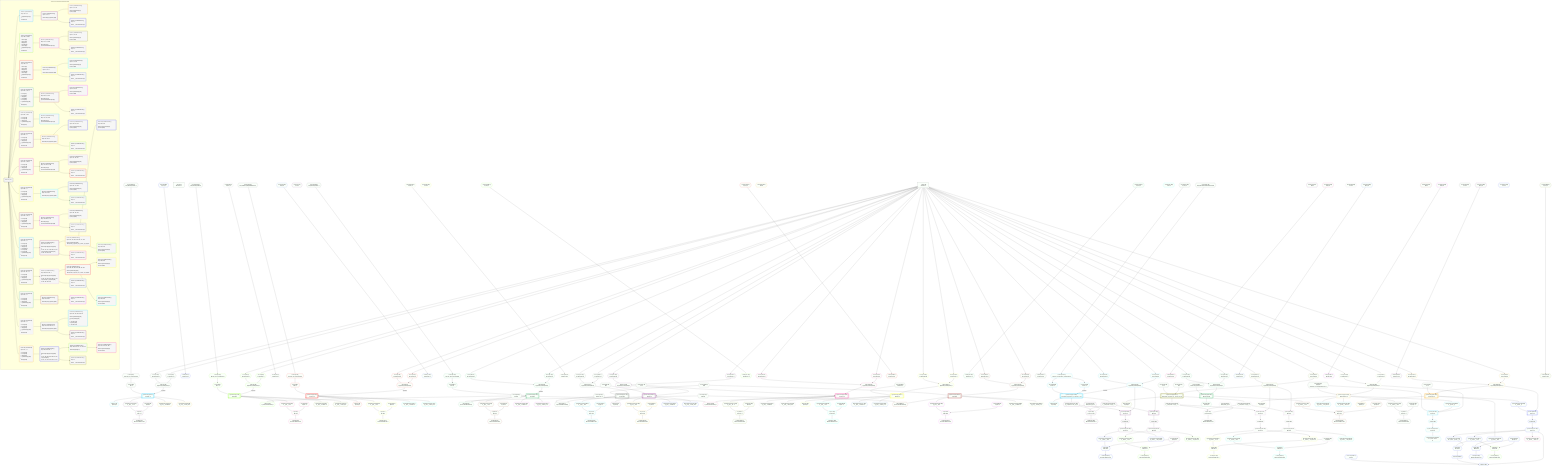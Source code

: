%%{init: {'themeVariables': { 'fontSize': '12px'}}}%%
graph TD
    classDef path fill:#eee,stroke:#000,color:#000
    classDef plan fill:#fff,stroke-width:1px,color:#000
    classDef itemplan fill:#fff,stroke-width:2px,color:#000
    classDef unbatchedplan fill:#dff,stroke-width:1px,color:#000
    classDef sideeffectplan fill:#fcc,stroke-width:2px,color:#000
    classDef bucket fill:#f6f6f6,color:#000,stroke-width:2px,text-align:left


    %% plan dependencies
    Object15{{"Object[15∈0]<br />ᐸ{pgSettings,withPgClient}ᐳ"}}:::plan
    Access13{{"Access[13∈0]<br />ᐸ2.pgSettingsᐳ"}}:::plan
    Access14{{"Access[14∈0]<br />ᐸ2.withPgClientᐳ"}}:::plan
    Access13 & Access14 --> Object15
    Lambda9{{"Lambda[9∈0]<br />ᐸdecode_Post_base64JSONᐳ"}}:::plan
    Constant387{{"Constant[387∈0]<br />ᐸ'WyJwb3N0cyIsMV0='ᐳ"}}:::plan
    Constant387 --> Lambda9
    Access10{{"Access[10∈0]<br />ᐸ9.1ᐳ"}}:::plan
    Lambda9 --> Access10
    __Value2["__Value[2∈0]<br />ᐸcontextᐳ"]:::plan
    __Value2 --> Access13
    __Value2 --> Access14
    __Value4["__Value[4∈0]<br />ᐸrootValueᐳ"]:::plan
    Constant388{{"Constant[388∈0]<br />ᐸ'hello'ᐳ"}}:::plan
    Constant389{{"Constant[389∈0]<br />ᐸ'WyJwb3N0cyIsMl0='ᐳ"}}:::plan
    Constant390{{"Constant[390∈0]<br />ᐸ'WyJwb3N0cyIsMjAwMDAwMF0='ᐳ"}}:::plan
    Constant391{{"Constant[391∈0]<br />ᐸ'world'ᐳ"}}:::plan
    Constant392{{"Constant[392∈0]<br />ᐸ'WyJwb3N0cyIsM10='ᐳ"}}:::plan
    Constant393{{"Constant[393∈0]<br />ᐸ'throw error'ᐳ"}}:::plan
    Constant394{{"Constant[394∈0]<br />ᐸ11ᐳ"}}:::plan
    Constant395{{"Constant[395∈0]<br />ᐸ6ᐳ"}}:::plan
    Constant397{{"Constant[397∈0]<br />ᐸ9ᐳ"}}:::plan
    Constant398{{"Constant[398∈0]<br />ᐸ2000000ᐳ"}}:::plan
    Constant401{{"Constant[401∈0]<br />ᐸ'WyJjb21wb3VuZF9rZXlzIiw0LDNd'ᐳ"}}:::plan
    Constant402{{"Constant[402∈0]<br />ᐸ2ᐳ"}}:::plan
    Constant403{{"Constant[403∈0]<br />ᐸ3ᐳ"}}:::plan
    Constant404{{"Constant[404∈0]<br />ᐸ'budd.deey@email.com'ᐳ"}}:::plan
    Constant405{{"Constant[405∈0]<br />ᐸ'graphile-build.issue.27.exists@example.com'ᐳ"}}:::plan
    Constant407{{"Constant[407∈0]<br />ᐸ1ᐳ"}}:::plan
    PgDeleteSingle12[["PgDeleteSingle[12∈1]<br />ᐸpost(id)ᐳ"]]:::sideeffectplan
    Object15 -->|rejectNull| PgDeleteSingle12
    Access10 --> PgDeleteSingle12
    Object16{{"Object[16∈1]<br />ᐸ{result}ᐳ"}}:::plan
    PgDeleteSingle12 --> Object16
    List20{{"List[20∈2]<br />ᐸ18,19ᐳ"}}:::plan
    Constant18{{"Constant[18∈2]<br />ᐸ'posts'ᐳ"}}:::plan
    PgClassExpression19{{"PgClassExpression[19∈2]<br />ᐸ__post__.”id”ᐳ"}}:::plan
    Constant18 & PgClassExpression19 --> List20
    PgDeleteSingle12 --> PgClassExpression19
    Lambda21{{"Lambda[21∈2]<br />ᐸbase64JSONEncodeᐳ"}}:::plan
    List20 --> Lambda21
    Constant17{{"Constant[17∈2]<br />ᐸnullᐳ"}}:::plan
    PgClassExpression27{{"PgClassExpression[27∈3]<br />ᐸ__post__.”headline”ᐳ"}}:::plan
    PgDeleteSingle12 --> PgClassExpression27
    PgClassExpression28{{"PgClassExpression[28∈3]<br />ᐸ__post__.”author_id”ᐳ"}}:::plan
    PgDeleteSingle12 --> PgClassExpression28
    Lambda30{{"Lambda[30∈4]<br />ᐸrawEncodeᐳ"}}:::plan
    Constant29{{"Constant[29∈4]<br />ᐸ'query'ᐳ"}}:::plan
    Constant29 --> Lambda30
    PgDeleteSingle37[["PgDeleteSingle[37∈5]<br />ᐸpost(id)ᐳ"]]:::sideeffectplan
    Object40{{"Object[40∈5]<br />ᐸ{pgSettings,withPgClient}ᐳ"}}:::plan
    Access35{{"Access[35∈5]<br />ᐸ34.1ᐳ"}}:::plan
    Object40 -->|rejectNull| PgDeleteSingle37
    Access35 --> PgDeleteSingle37
    Access38{{"Access[38∈5]<br />ᐸ2.pgSettingsᐳ"}}:::plan
    Access39{{"Access[39∈5]<br />ᐸ2.withPgClientᐳ"}}:::plan
    Access38 & Access39 --> Object40
    Object41{{"Object[41∈5]<br />ᐸ{result,clientMutationId}ᐳ"}}:::plan
    PgDeleteSingle37 & Constant388 --> Object41
    Lambda34{{"Lambda[34∈5]<br />ᐸdecode_Post_base64JSONᐳ"}}:::plan
    Constant389 --> Lambda34
    Lambda34 --> Access35
    __Value2 --> Access38
    __Value2 --> Access39
    List44{{"List[44∈6]<br />ᐸ42,43ᐳ"}}:::plan
    Constant42{{"Constant[42∈6]<br />ᐸ'posts'ᐳ"}}:::plan
    PgClassExpression43{{"PgClassExpression[43∈6]<br />ᐸ__post__.”id”ᐳ"}}:::plan
    Constant42 & PgClassExpression43 --> List44
    PgDeleteSingle37 --> PgClassExpression43
    Lambda45{{"Lambda[45∈6]<br />ᐸbase64JSONEncodeᐳ"}}:::plan
    List44 --> Lambda45
    PgClassExpression51{{"PgClassExpression[51∈7]<br />ᐸ__post__.”headline”ᐳ"}}:::plan
    PgDeleteSingle37 --> PgClassExpression51
    PgClassExpression52{{"PgClassExpression[52∈7]<br />ᐸ__post__.”author_id”ᐳ"}}:::plan
    PgDeleteSingle37 --> PgClassExpression52
    Lambda54{{"Lambda[54∈8]<br />ᐸrawEncodeᐳ"}}:::plan
    Constant53{{"Constant[53∈8]<br />ᐸ'query'ᐳ"}}:::plan
    Constant53 --> Lambda54
    PgDeleteSingle61[["PgDeleteSingle[61∈9]<br />ᐸpost(id)ᐳ"]]:::sideeffectplan
    Object64{{"Object[64∈9]<br />ᐸ{pgSettings,withPgClient}ᐳ"}}:::plan
    Access59{{"Access[59∈9]<br />ᐸ58.1ᐳ"}}:::plan
    Object64 -->|rejectNull| PgDeleteSingle61
    Access59 --> PgDeleteSingle61
    Access62{{"Access[62∈9]<br />ᐸ2.pgSettingsᐳ"}}:::plan
    Access63{{"Access[63∈9]<br />ᐸ2.withPgClientᐳ"}}:::plan
    Access62 & Access63 --> Object64
    Lambda58{{"Lambda[58∈9]<br />ᐸdecode_Post_base64JSONᐳ"}}:::plan
    Constant390 --> Lambda58
    Lambda58 --> Access59
    __Value2 --> Access62
    __Value2 --> Access63
    Object65{{"Object[65∈9]<br />ᐸ{result}ᐳ"}}:::plan
    PgDeleteSingle61 --> Object65
    List69{{"List[69∈10]<br />ᐸ67,68ᐳ"}}:::plan
    Constant67{{"Constant[67∈10]<br />ᐸ'posts'ᐳ"}}:::plan
    PgClassExpression68{{"PgClassExpression[68∈10]<br />ᐸ__post__.”id”ᐳ"}}:::plan
    Constant67 & PgClassExpression68 --> List69
    PgDeleteSingle61 --> PgClassExpression68
    Lambda70{{"Lambda[70∈10]<br />ᐸbase64JSONEncodeᐳ"}}:::plan
    List69 --> Lambda70
    Constant66{{"Constant[66∈10]<br />ᐸnullᐳ"}}:::plan
    PgClassExpression76{{"PgClassExpression[76∈11]<br />ᐸ__post__.”headline”ᐳ"}}:::plan
    PgDeleteSingle61 --> PgClassExpression76
    PgClassExpression77{{"PgClassExpression[77∈11]<br />ᐸ__post__.”author_id”ᐳ"}}:::plan
    PgDeleteSingle61 --> PgClassExpression77
    Lambda79{{"Lambda[79∈12]<br />ᐸrawEncodeᐳ"}}:::plan
    Constant78{{"Constant[78∈12]<br />ᐸ'query'ᐳ"}}:::plan
    Constant78 --> Lambda79
    PgDeleteSingle86[["PgDeleteSingle[86∈13]<br />ᐸpost(id)ᐳ"]]:::sideeffectplan
    Object89{{"Object[89∈13]<br />ᐸ{pgSettings,withPgClient}ᐳ"}}:::plan
    Access84{{"Access[84∈13]<br />ᐸ83.1ᐳ"}}:::plan
    Object89 -->|rejectNull| PgDeleteSingle86
    Access84 --> PgDeleteSingle86
    Access87{{"Access[87∈13]<br />ᐸ2.pgSettingsᐳ"}}:::plan
    Access88{{"Access[88∈13]<br />ᐸ2.withPgClientᐳ"}}:::plan
    Access87 & Access88 --> Object89
    Object90{{"Object[90∈13]<br />ᐸ{result,clientMutationId}ᐳ"}}:::plan
    PgDeleteSingle86 & Constant391 --> Object90
    Lambda83{{"Lambda[83∈13]<br />ᐸdecode_Post_base64JSONᐳ"}}:::plan
    Constant392 --> Lambda83
    Lambda83 --> Access84
    __Value2 --> Access87
    __Value2 --> Access88
    List93{{"List[93∈14]<br />ᐸ91,92ᐳ"}}:::plan
    Constant91{{"Constant[91∈14]<br />ᐸ'posts'ᐳ"}}:::plan
    PgClassExpression92{{"PgClassExpression[92∈14]<br />ᐸ__post__.”id”ᐳ"}}:::plan
    Constant91 & PgClassExpression92 --> List93
    PgDeleteSingle86 --> PgClassExpression92
    Lambda94{{"Lambda[94∈14]<br />ᐸbase64JSONEncodeᐳ"}}:::plan
    List93 --> Lambda94
    PgClassExpression100{{"PgClassExpression[100∈15]<br />ᐸ__post__.”headline”ᐳ"}}:::plan
    PgDeleteSingle86 --> PgClassExpression100
    PgClassExpression101{{"PgClassExpression[101∈15]<br />ᐸ__post__.”author_id”ᐳ"}}:::plan
    PgDeleteSingle86 --> PgClassExpression101
    Lambda103{{"Lambda[103∈16]<br />ᐸrawEncodeᐳ"}}:::plan
    Constant102{{"Constant[102∈16]<br />ᐸ'query'ᐳ"}}:::plan
    Constant102 --> Lambda103
    PgDeleteSingle107[["PgDeleteSingle[107∈17]<br />ᐸtypes(id)ᐳ"]]:::sideeffectplan
    Object110{{"Object[110∈17]<br />ᐸ{pgSettings,withPgClient}ᐳ"}}:::plan
    Object110 & Constant394 --> PgDeleteSingle107
    Access108{{"Access[108∈17]<br />ᐸ2.pgSettingsᐳ"}}:::plan
    Access109{{"Access[109∈17]<br />ᐸ2.withPgClientᐳ"}}:::plan
    Access108 & Access109 --> Object110
    Object111{{"Object[111∈17]<br />ᐸ{result,clientMutationId}ᐳ"}}:::plan
    PgDeleteSingle107 & Constant393 --> Object111
    __Value2 --> Access108
    __Value2 --> Access109
    List114{{"List[114∈18]<br />ᐸ112,113ᐳ"}}:::plan
    Constant112{{"Constant[112∈18]<br />ᐸ'types'ᐳ"}}:::plan
    PgClassExpression113{{"PgClassExpression[113∈18]<br />ᐸ__types__.”id”ᐳ"}}:::plan
    Constant112 & PgClassExpression113 --> List114
    PgDeleteSingle107 --> PgClassExpression113
    Lambda115{{"Lambda[115∈18]<br />ᐸbase64JSONEncodeᐳ"}}:::plan
    List114 --> Lambda115
    PgDeleteSingle119[["PgDeleteSingle[119∈19]<br />ᐸpost(id)ᐳ"]]:::sideeffectplan
    Object122{{"Object[122∈19]<br />ᐸ{pgSettings,withPgClient}ᐳ"}}:::plan
    Object122 & Constant395 --> PgDeleteSingle119
    Access120{{"Access[120∈19]<br />ᐸ2.pgSettingsᐳ"}}:::plan
    Access121{{"Access[121∈19]<br />ᐸ2.withPgClientᐳ"}}:::plan
    Access120 & Access121 --> Object122
    __Value2 --> Access120
    __Value2 --> Access121
    Object123{{"Object[123∈19]<br />ᐸ{result}ᐳ"}}:::plan
    PgDeleteSingle119 --> Object123
    List127{{"List[127∈20]<br />ᐸ125,126ᐳ"}}:::plan
    Constant125{{"Constant[125∈20]<br />ᐸ'posts'ᐳ"}}:::plan
    PgClassExpression126{{"PgClassExpression[126∈20]<br />ᐸ__post__.”id”ᐳ"}}:::plan
    Constant125 & PgClassExpression126 --> List127
    PgDeleteSingle119 --> PgClassExpression126
    Lambda128{{"Lambda[128∈20]<br />ᐸbase64JSONEncodeᐳ"}}:::plan
    List127 --> Lambda128
    Constant124{{"Constant[124∈20]<br />ᐸnullᐳ"}}:::plan
    PgClassExpression134{{"PgClassExpression[134∈21]<br />ᐸ__post__.”headline”ᐳ"}}:::plan
    PgDeleteSingle119 --> PgClassExpression134
    PgClassExpression135{{"PgClassExpression[135∈21]<br />ᐸ__post__.”author_id”ᐳ"}}:::plan
    PgDeleteSingle119 --> PgClassExpression135
    Lambda137{{"Lambda[137∈22]<br />ᐸrawEncodeᐳ"}}:::plan
    Constant136{{"Constant[136∈22]<br />ᐸ'query'ᐳ"}}:::plan
    Constant136 --> Lambda137
    PgDeleteSingle141[["PgDeleteSingle[141∈23]<br />ᐸpost(id)ᐳ"]]:::sideeffectplan
    Object144{{"Object[144∈23]<br />ᐸ{pgSettings,withPgClient}ᐳ"}}:::plan
    Object144 & Constant397 --> PgDeleteSingle141
    Access142{{"Access[142∈23]<br />ᐸ2.pgSettingsᐳ"}}:::plan
    Access143{{"Access[143∈23]<br />ᐸ2.withPgClientᐳ"}}:::plan
    Access142 & Access143 --> Object144
    Object145{{"Object[145∈23]<br />ᐸ{result,clientMutationId}ᐳ"}}:::plan
    PgDeleteSingle141 & Constant388 --> Object145
    __Value2 --> Access142
    __Value2 --> Access143
    List148{{"List[148∈24]<br />ᐸ146,147ᐳ"}}:::plan
    Constant146{{"Constant[146∈24]<br />ᐸ'posts'ᐳ"}}:::plan
    PgClassExpression147{{"PgClassExpression[147∈24]<br />ᐸ__post__.”id”ᐳ"}}:::plan
    Constant146 & PgClassExpression147 --> List148
    PgDeleteSingle141 --> PgClassExpression147
    Lambda149{{"Lambda[149∈24]<br />ᐸbase64JSONEncodeᐳ"}}:::plan
    List148 --> Lambda149
    PgClassExpression155{{"PgClassExpression[155∈25]<br />ᐸ__post__.”headline”ᐳ"}}:::plan
    PgDeleteSingle141 --> PgClassExpression155
    PgClassExpression156{{"PgClassExpression[156∈25]<br />ᐸ__post__.”author_id”ᐳ"}}:::plan
    PgDeleteSingle141 --> PgClassExpression156
    Lambda158{{"Lambda[158∈26]<br />ᐸrawEncodeᐳ"}}:::plan
    Constant157{{"Constant[157∈26]<br />ᐸ'query'ᐳ"}}:::plan
    Constant157 --> Lambda158
    PgDeleteSingle162[["PgDeleteSingle[162∈27]<br />ᐸpost(id)ᐳ"]]:::sideeffectplan
    Object165{{"Object[165∈27]<br />ᐸ{pgSettings,withPgClient}ᐳ"}}:::plan
    Object165 & Constant398 --> PgDeleteSingle162
    Access163{{"Access[163∈27]<br />ᐸ2.pgSettingsᐳ"}}:::plan
    Access164{{"Access[164∈27]<br />ᐸ2.withPgClientᐳ"}}:::plan
    Access163 & Access164 --> Object165
    __Value2 --> Access163
    __Value2 --> Access164
    Object166{{"Object[166∈27]<br />ᐸ{result}ᐳ"}}:::plan
    PgDeleteSingle162 --> Object166
    List170{{"List[170∈28]<br />ᐸ168,169ᐳ"}}:::plan
    Constant168{{"Constant[168∈28]<br />ᐸ'posts'ᐳ"}}:::plan
    PgClassExpression169{{"PgClassExpression[169∈28]<br />ᐸ__post__.”id”ᐳ"}}:::plan
    Constant168 & PgClassExpression169 --> List170
    PgDeleteSingle162 --> PgClassExpression169
    Lambda171{{"Lambda[171∈28]<br />ᐸbase64JSONEncodeᐳ"}}:::plan
    List170 --> Lambda171
    Constant167{{"Constant[167∈28]<br />ᐸnullᐳ"}}:::plan
    PgClassExpression177{{"PgClassExpression[177∈29]<br />ᐸ__post__.”headline”ᐳ"}}:::plan
    PgDeleteSingle162 --> PgClassExpression177
    PgClassExpression178{{"PgClassExpression[178∈29]<br />ᐸ__post__.”author_id”ᐳ"}}:::plan
    PgDeleteSingle162 --> PgClassExpression178
    Lambda180{{"Lambda[180∈30]<br />ᐸrawEncodeᐳ"}}:::plan
    Constant179{{"Constant[179∈30]<br />ᐸ'query'ᐳ"}}:::plan
    Constant179 --> Lambda180
    PgDeleteSingle184[["PgDeleteSingle[184∈31]<br />ᐸpost(id)ᐳ"]]:::sideeffectplan
    Object187{{"Object[187∈31]<br />ᐸ{pgSettings,withPgClient}ᐳ"}}:::plan
    Object187 & Constant394 --> PgDeleteSingle184
    Access185{{"Access[185∈31]<br />ᐸ2.pgSettingsᐳ"}}:::plan
    Access186{{"Access[186∈31]<br />ᐸ2.withPgClientᐳ"}}:::plan
    Access185 & Access186 --> Object187
    Object188{{"Object[188∈31]<br />ᐸ{result,clientMutationId}ᐳ"}}:::plan
    PgDeleteSingle184 & Constant391 --> Object188
    __Value2 --> Access185
    __Value2 --> Access186
    List191{{"List[191∈32]<br />ᐸ189,190ᐳ"}}:::plan
    Constant189{{"Constant[189∈32]<br />ᐸ'posts'ᐳ"}}:::plan
    PgClassExpression190{{"PgClassExpression[190∈32]<br />ᐸ__post__.”id”ᐳ"}}:::plan
    Constant189 & PgClassExpression190 --> List191
    PgDeleteSingle184 --> PgClassExpression190
    Lambda192{{"Lambda[192∈32]<br />ᐸbase64JSONEncodeᐳ"}}:::plan
    List191 --> Lambda192
    PgClassExpression198{{"PgClassExpression[198∈33]<br />ᐸ__post__.”headline”ᐳ"}}:::plan
    PgDeleteSingle184 --> PgClassExpression198
    PgClassExpression199{{"PgClassExpression[199∈33]<br />ᐸ__post__.”author_id”ᐳ"}}:::plan
    PgDeleteSingle184 --> PgClassExpression199
    Lambda201{{"Lambda[201∈34]<br />ᐸrawEncodeᐳ"}}:::plan
    Constant200{{"Constant[200∈34]<br />ᐸ'query'ᐳ"}}:::plan
    Constant200 --> Lambda201
    PgDeleteSingle210[["PgDeleteSingle[210∈35]<br />ᐸcompound_key(person_id_1,person_id_2)ᐳ"]]:::sideeffectplan
    Object213{{"Object[213∈35]<br />ᐸ{pgSettings,withPgClient}ᐳ"}}:::plan
    Access206{{"Access[206∈35]<br />ᐸ205.1ᐳ"}}:::plan
    Access208{{"Access[208∈35]<br />ᐸ205.2ᐳ"}}:::plan
    Object213 -->|rejectNull| PgDeleteSingle210
    Access206 -->|rejectNull| PgDeleteSingle210
    Access208 --> PgDeleteSingle210
    Access211{{"Access[211∈35]<br />ᐸ2.pgSettingsᐳ"}}:::plan
    Access212{{"Access[212∈35]<br />ᐸ2.withPgClientᐳ"}}:::plan
    Access211 & Access212 --> Object213
    Lambda205{{"Lambda[205∈35]<br />ᐸdecode_CompoundKey_base64JSONᐳ"}}:::plan
    Constant401 --> Lambda205
    Lambda205 --> Access206
    Lambda205 --> Access208
    __Value2 --> Access211
    __Value2 --> Access212
    Object214{{"Object[214∈35]<br />ᐸ{result}ᐳ"}}:::plan
    PgDeleteSingle210 --> Object214
    List219{{"List[219∈36]<br />ᐸ216,217,218ᐳ"}}:::plan
    Constant216{{"Constant[216∈36]<br />ᐸ'compound_keys'ᐳ"}}:::plan
    PgClassExpression217{{"PgClassExpression[217∈36]<br />ᐸ__compound...rson_id_1”ᐳ"}}:::plan
    PgClassExpression218{{"PgClassExpression[218∈36]<br />ᐸ__compound...rson_id_2”ᐳ"}}:::plan
    Constant216 & PgClassExpression217 & PgClassExpression218 --> List219
    PgSelect229[["PgSelect[229∈36]<br />ᐸpersonᐳ"]]:::plan
    Object213 & PgClassExpression217 --> PgSelect229
    PgSelect241[["PgSelect[241∈36]<br />ᐸpersonᐳ"]]:::plan
    Object213 & PgClassExpression218 --> PgSelect241
    PgDeleteSingle210 --> PgClassExpression217
    PgDeleteSingle210 --> PgClassExpression218
    Lambda220{{"Lambda[220∈36]<br />ᐸbase64JSONEncodeᐳ"}}:::plan
    List219 --> Lambda220
    First233{{"First[233∈36]"}}:::plan
    PgSelect229 --> First233
    PgSelectSingle234{{"PgSelectSingle[234∈36]<br />ᐸpersonᐳ"}}:::plan
    First233 --> PgSelectSingle234
    First245{{"First[245∈36]"}}:::plan
    PgSelect241 --> First245
    PgSelectSingle246{{"PgSelectSingle[246∈36]<br />ᐸpersonᐳ"}}:::plan
    First245 --> PgSelectSingle246
    Constant215{{"Constant[215∈36]<br />ᐸnullᐳ"}}:::plan
    Constant235{{"Constant[235∈36]<br />ᐸ'people'ᐳ"}}:::plan
    List237{{"List[237∈38]<br />ᐸ235,236ᐳ"}}:::plan
    PgClassExpression236{{"PgClassExpression[236∈38]<br />ᐸ__person__.”id”ᐳ"}}:::plan
    Constant235 & PgClassExpression236 --> List237
    PgSelectSingle234 --> PgClassExpression236
    Lambda238{{"Lambda[238∈38]<br />ᐸbase64JSONEncodeᐳ"}}:::plan
    List237 --> Lambda238
    PgClassExpression239{{"PgClassExpression[239∈38]<br />ᐸ__person__...full_name”ᐳ"}}:::plan
    PgSelectSingle234 --> PgClassExpression239
    List249{{"List[249∈39]<br />ᐸ235,248ᐳ"}}:::plan
    PgClassExpression248{{"PgClassExpression[248∈39]<br />ᐸ__person__.”id”ᐳ"}}:::plan
    Constant235 & PgClassExpression248 --> List249
    PgSelectSingle246 --> PgClassExpression248
    Lambda250{{"Lambda[250∈39]<br />ᐸbase64JSONEncodeᐳ"}}:::plan
    List249 --> Lambda250
    PgClassExpression251{{"PgClassExpression[251∈39]<br />ᐸ__person__...full_name”ᐳ"}}:::plan
    PgSelectSingle246 --> PgClassExpression251
    Lambda253{{"Lambda[253∈40]<br />ᐸrawEncodeᐳ"}}:::plan
    Constant252{{"Constant[252∈40]<br />ᐸ'query'ᐳ"}}:::plan
    Constant252 --> Lambda253
    PgDeleteSingle258[["PgDeleteSingle[258∈41]<br />ᐸcompound_key(person_id_1,person_id_2)ᐳ"]]:::sideeffectplan
    Object261{{"Object[261∈41]<br />ᐸ{pgSettings,withPgClient}ᐳ"}}:::plan
    Object261 & Constant402 & Constant403 --> PgDeleteSingle258
    Access259{{"Access[259∈41]<br />ᐸ2.pgSettingsᐳ"}}:::plan
    Access260{{"Access[260∈41]<br />ᐸ2.withPgClientᐳ"}}:::plan
    Access259 & Access260 --> Object261
    __Value2 --> Access259
    __Value2 --> Access260
    Object262{{"Object[262∈41]<br />ᐸ{result}ᐳ"}}:::plan
    PgDeleteSingle258 --> Object262
    List267{{"List[267∈42]<br />ᐸ264,265,266ᐳ"}}:::plan
    Constant264{{"Constant[264∈42]<br />ᐸ'compound_keys'ᐳ"}}:::plan
    PgClassExpression265{{"PgClassExpression[265∈42]<br />ᐸ__compound...rson_id_1”ᐳ"}}:::plan
    PgClassExpression266{{"PgClassExpression[266∈42]<br />ᐸ__compound...rson_id_2”ᐳ"}}:::plan
    Constant264 & PgClassExpression265 & PgClassExpression266 --> List267
    PgSelect277[["PgSelect[277∈42]<br />ᐸpersonᐳ"]]:::plan
    Object261 & PgClassExpression265 --> PgSelect277
    PgSelect289[["PgSelect[289∈42]<br />ᐸpersonᐳ"]]:::plan
    Object261 & PgClassExpression266 --> PgSelect289
    PgDeleteSingle258 --> PgClassExpression265
    PgDeleteSingle258 --> PgClassExpression266
    Lambda268{{"Lambda[268∈42]<br />ᐸbase64JSONEncodeᐳ"}}:::plan
    List267 --> Lambda268
    First281{{"First[281∈42]"}}:::plan
    PgSelect277 --> First281
    PgSelectSingle282{{"PgSelectSingle[282∈42]<br />ᐸpersonᐳ"}}:::plan
    First281 --> PgSelectSingle282
    First293{{"First[293∈42]"}}:::plan
    PgSelect289 --> First293
    PgSelectSingle294{{"PgSelectSingle[294∈42]<br />ᐸpersonᐳ"}}:::plan
    First293 --> PgSelectSingle294
    Constant263{{"Constant[263∈42]<br />ᐸnullᐳ"}}:::plan
    Constant283{{"Constant[283∈42]<br />ᐸ'people'ᐳ"}}:::plan
    List285{{"List[285∈44]<br />ᐸ283,284ᐳ"}}:::plan
    PgClassExpression284{{"PgClassExpression[284∈44]<br />ᐸ__person__.”id”ᐳ"}}:::plan
    Constant283 & PgClassExpression284 --> List285
    PgSelectSingle282 --> PgClassExpression284
    Lambda286{{"Lambda[286∈44]<br />ᐸbase64JSONEncodeᐳ"}}:::plan
    List285 --> Lambda286
    PgClassExpression287{{"PgClassExpression[287∈44]<br />ᐸ__person__...full_name”ᐳ"}}:::plan
    PgSelectSingle282 --> PgClassExpression287
    List297{{"List[297∈45]<br />ᐸ283,296ᐳ"}}:::plan
    PgClassExpression296{{"PgClassExpression[296∈45]<br />ᐸ__person__.”id”ᐳ"}}:::plan
    Constant283 & PgClassExpression296 --> List297
    PgSelectSingle294 --> PgClassExpression296
    Lambda298{{"Lambda[298∈45]<br />ᐸbase64JSONEncodeᐳ"}}:::plan
    List297 --> Lambda298
    PgClassExpression299{{"PgClassExpression[299∈45]<br />ᐸ__person__...full_name”ᐳ"}}:::plan
    PgSelectSingle294 --> PgClassExpression299
    Lambda301{{"Lambda[301∈46]<br />ᐸrawEncodeᐳ"}}:::plan
    Constant300{{"Constant[300∈46]<br />ᐸ'query'ᐳ"}}:::plan
    Constant300 --> Lambda301
    PgDeleteSingle305[["PgDeleteSingle[305∈47]<br />ᐸperson(email)ᐳ"]]:::sideeffectplan
    Object308{{"Object[308∈47]<br />ᐸ{pgSettings,withPgClient}ᐳ"}}:::plan
    Object308 & Constant404 --> PgDeleteSingle305
    Access306{{"Access[306∈47]<br />ᐸ2.pgSettingsᐳ"}}:::plan
    Access307{{"Access[307∈47]<br />ᐸ2.withPgClientᐳ"}}:::plan
    Access306 & Access307 --> Object308
    __Value2 --> Access306
    __Value2 --> Access307
    Object309{{"Object[309∈47]<br />ᐸ{result}ᐳ"}}:::plan
    PgDeleteSingle305 --> Object309
    List313{{"List[313∈48]<br />ᐸ311,312ᐳ"}}:::plan
    Constant311{{"Constant[311∈48]<br />ᐸ'people'ᐳ"}}:::plan
    PgClassExpression312{{"PgClassExpression[312∈48]<br />ᐸ__person__.”id”ᐳ"}}:::plan
    Constant311 & PgClassExpression312 --> List313
    PgDeleteSingle305 --> PgClassExpression312
    Lambda314{{"Lambda[314∈48]<br />ᐸbase64JSONEncodeᐳ"}}:::plan
    List313 --> Lambda314
    Constant310{{"Constant[310∈48]<br />ᐸnullᐳ"}}:::plan
    Lambda316{{"Lambda[316∈49]<br />ᐸrawEncodeᐳ"}}:::plan
    Constant315{{"Constant[315∈49]<br />ᐸ'query'ᐳ"}}:::plan
    Constant315 --> Lambda316
    PgDeleteSingle320[["PgDeleteSingle[320∈50]<br />ᐸperson(email)ᐳ"]]:::sideeffectplan
    Object323{{"Object[323∈50]<br />ᐸ{pgSettings,withPgClient}ᐳ"}}:::plan
    Object323 & Constant405 --> PgDeleteSingle320
    Access321{{"Access[321∈50]<br />ᐸ2.pgSettingsᐳ"}}:::plan
    Access322{{"Access[322∈50]<br />ᐸ2.withPgClientᐳ"}}:::plan
    Access321 & Access322 --> Object323
    __Value2 --> Access321
    __Value2 --> Access322
    Object324{{"Object[324∈50]<br />ᐸ{result}ᐳ"}}:::plan
    PgDeleteSingle320 --> Object324
    List328{{"List[328∈51]<br />ᐸ326,327ᐳ"}}:::plan
    Constant326{{"Constant[326∈51]<br />ᐸ'people'ᐳ"}}:::plan
    PgClassExpression327{{"PgClassExpression[327∈51]<br />ᐸ__person__.”id”ᐳ"}}:::plan
    Constant326 & PgClassExpression327 --> List328
    PgDeleteSingle320 --> PgClassExpression327
    Lambda329{{"Lambda[329∈51]<br />ᐸbase64JSONEncodeᐳ"}}:::plan
    List328 --> Lambda329
    Constant325{{"Constant[325∈51]<br />ᐸnullᐳ"}}:::plan
    PgSelect339[["PgSelect[339∈52]<br />ᐸpersonᐳ"]]:::plan
    PgClassExpression338{{"PgClassExpression[338∈52]<br />ᐸ__person__ᐳ"}}:::plan
    Object323 & PgClassExpression338 & Constant405 --> PgSelect339
    PgClassExpression335{{"PgClassExpression[335∈52]<br />ᐸ__person__...full_name”ᐳ"}}:::plan
    PgDeleteSingle320 --> PgClassExpression335
    PgClassExpression336{{"PgClassExpression[336∈52]<br />ᐸ__person__.”email”ᐳ"}}:::plan
    PgDeleteSingle320 --> PgClassExpression336
    PgDeleteSingle320 --> PgClassExpression338
    First343{{"First[343∈52]"}}:::plan
    PgSelect339 --> First343
    PgSelectSingle344{{"PgSelectSingle[344∈52]<br />ᐸpersonᐳ"}}:::plan
    First343 --> PgSelectSingle344
    PgClassExpression346{{"PgClassExpression[346∈52]<br />ᐸ”c”.”perso...lder! */<br />)ᐳ"}}:::plan
    PgSelectSingle344 --> PgClassExpression346
    Lambda348{{"Lambda[348∈53]<br />ᐸrawEncodeᐳ"}}:::plan
    Constant347{{"Constant[347∈53]<br />ᐸ'query'ᐳ"}}:::plan
    Constant347 --> Lambda348
    PgDeleteSingle352[["PgDeleteSingle[352∈54]<br />ᐸperson(id)ᐳ"]]:::sideeffectplan
    Object355{{"Object[355∈54]<br />ᐸ{pgSettings,withPgClient}ᐳ"}}:::plan
    Object355 & Constant407 --> PgDeleteSingle352
    Access353{{"Access[353∈54]<br />ᐸ2.pgSettingsᐳ"}}:::plan
    Access354{{"Access[354∈54]<br />ᐸ2.withPgClientᐳ"}}:::plan
    Access353 & Access354 --> Object355
    __Value2 --> Access353
    __Value2 --> Access354
    Object356{{"Object[356∈54]<br />ᐸ{result}ᐳ"}}:::plan
    PgDeleteSingle352 --> Object356
    Edge372{{"Edge[372∈55]"}}:::plan
    PgSelectSingle371{{"PgSelectSingle[371∈55]<br />ᐸpersonᐳ"}}:::plan
    PgCursor373{{"PgCursor[373∈55]"}}:::plan
    Connection369{{"Connection[369∈55]<br />ᐸ365ᐳ"}}:::plan
    PgSelectSingle371 & PgCursor373 & Connection369 --> Edge372
    List360{{"List[360∈55]<br />ᐸ358,359ᐳ"}}:::plan
    Constant358{{"Constant[358∈55]<br />ᐸ'people'ᐳ"}}:::plan
    PgClassExpression359{{"PgClassExpression[359∈55]<br />ᐸ__person__.”id”ᐳ"}}:::plan
    Constant358 & PgClassExpression359 --> List360
    PgSelect365[["PgSelect[365∈55]<br />ᐸpersonᐳ"]]:::plan
    PgClassExpression364{{"PgClassExpression[364∈55]<br />ᐸ__person__ᐳ"}}:::plan
    Object355 & PgClassExpression364 --> PgSelect365
    List376{{"List[376∈55]<br />ᐸ374,375ᐳ"}}:::plan
    PgClassExpression374{{"PgClassExpression[374∈55]<br />ᐸ”c”.”perso..._person__)ᐳ"}}:::plan
    PgClassExpression375{{"PgClassExpression[375∈55]<br />ᐸ__person__.”id”ᐳ"}}:::plan
    PgClassExpression374 & PgClassExpression375 --> List376
    PgDeleteSingle352 --> PgClassExpression359
    Lambda361{{"Lambda[361∈55]<br />ᐸbase64JSONEncodeᐳ"}}:::plan
    List360 --> Lambda361
    PgDeleteSingle352 --> PgClassExpression364
    First370{{"First[370∈55]"}}:::plan
    PgSelect365 --> First370
    First370 --> PgSelectSingle371
    List376 --> PgCursor373
    PgSelectSingle371 --> PgClassExpression374
    PgSelectSingle371 --> PgClassExpression375
    Constant357{{"Constant[357∈55]<br />ᐸnullᐳ"}}:::plan
    List382{{"List[382∈56]<br />ᐸ358,375ᐳ"}}:::plan
    Constant358 & PgClassExpression375 --> List382
    Lambda383{{"Lambda[383∈56]<br />ᐸbase64JSONEncodeᐳ"}}:::plan
    List382 --> Lambda383
    PgClassExpression384{{"PgClassExpression[384∈57]<br />ᐸ__person__.”email”ᐳ"}}:::plan
    PgSelectSingle371 --> PgClassExpression384
    Lambda386{{"Lambda[386∈58]<br />ᐸrawEncodeᐳ"}}:::plan
    Constant385{{"Constant[385∈58]<br />ᐸ'query'ᐳ"}}:::plan
    Constant385 --> Lambda386

    %% define steps

    subgraph "Buckets for mutations/v4/mutation-delete"
    Bucket0("Bucket 0 (root)"):::bucket
    classDef bucket0 stroke:#696969
    class Bucket0,__Value2,__Value4,Lambda9,Access10,Access13,Access14,Object15,Constant387,Constant388,Constant389,Constant390,Constant391,Constant392,Constant393,Constant394,Constant395,Constant397,Constant398,Constant401,Constant402,Constant403,Constant404,Constant405,Constant407 bucket0
    Bucket1("Bucket 1 (mutationField)<br />Deps: 15, 10, 4<br /><br />1: PgDeleteSingle[12]<br />2: <br />ᐳ: Object[16]"):::bucket
    classDef bucket1 stroke:#00bfff
    class Bucket1,PgDeleteSingle12,Object16 bucket1
    Bucket2("Bucket 2 (nullableBoundary)<br />Deps: 12, 16, 4<br /><br />ROOT Object{1}ᐸ{result}ᐳ[16]"):::bucket
    classDef bucket2 stroke:#7f007f
    class Bucket2,Constant17,Constant18,PgClassExpression19,List20,Lambda21 bucket2
    Bucket3("Bucket 3 (nullableBoundary)<br />Deps: 12, 21, 19<br /><br />ROOT PgDeleteSingle{1}ᐸpost(id)ᐳ[12]"):::bucket
    classDef bucket3 stroke:#ffa500
    class Bucket3,PgClassExpression27,PgClassExpression28 bucket3
    Bucket4("Bucket 4 (nullableBoundary)<br />Deps: 4<br /><br />ROOT __ValueᐸrootValueᐳ[4]"):::bucket
    classDef bucket4 stroke:#0000ff
    class Bucket4,Constant29,Lambda30 bucket4
    Bucket5("Bucket 5 (mutationField)<br />Deps: 389, 2, 388, 4<br /><br />1: Access[38]<br />2: Access[39]<br />3: Object[40]<br />4: Lambda[34]<br />5: Access[35]<br />6: PgDeleteSingle[37]<br />7: <br />ᐳ: Object[41]"):::bucket
    classDef bucket5 stroke:#7fff00
    class Bucket5,Lambda34,Access35,PgDeleteSingle37,Access38,Access39,Object40,Object41 bucket5
    Bucket6("Bucket 6 (nullableBoundary)<br />Deps: 37, 41, 4, 388<br /><br />ROOT Object{5}ᐸ{result,clientMutationId}ᐳ[41]"):::bucket
    classDef bucket6 stroke:#ff1493
    class Bucket6,Constant42,PgClassExpression43,List44,Lambda45 bucket6
    Bucket7("Bucket 7 (nullableBoundary)<br />Deps: 37, 45, 43<br /><br />ROOT PgDeleteSingle{5}ᐸpost(id)ᐳ[37]"):::bucket
    classDef bucket7 stroke:#808000
    class Bucket7,PgClassExpression51,PgClassExpression52 bucket7
    Bucket8("Bucket 8 (nullableBoundary)<br />Deps: 4<br /><br />ROOT __ValueᐸrootValueᐳ[4]"):::bucket
    classDef bucket8 stroke:#dda0dd
    class Bucket8,Constant53,Lambda54 bucket8
    Bucket9("Bucket 9 (mutationField)<br />Deps: 390, 2, 4<br /><br />1: Access[62]<br />2: Access[63]<br />3: Object[64]<br />4: Lambda[58]<br />5: Access[59]<br />6: PgDeleteSingle[61]<br />7: <br />ᐳ: Object[65]"):::bucket
    classDef bucket9 stroke:#ff0000
    class Bucket9,Lambda58,Access59,PgDeleteSingle61,Access62,Access63,Object64,Object65 bucket9
    Bucket10("Bucket 10 (nullableBoundary)<br />Deps: 61, 65, 4<br /><br />ROOT Object{9}ᐸ{result}ᐳ[65]"):::bucket
    classDef bucket10 stroke:#ffff00
    class Bucket10,Constant66,Constant67,PgClassExpression68,List69,Lambda70 bucket10
    Bucket11("Bucket 11 (nullableBoundary)<br />Deps: 61, 70, 68<br /><br />ROOT PgDeleteSingle{9}ᐸpost(id)ᐳ[61]"):::bucket
    classDef bucket11 stroke:#00ffff
    class Bucket11,PgClassExpression76,PgClassExpression77 bucket11
    Bucket12("Bucket 12 (nullableBoundary)<br />Deps: 4<br /><br />ROOT __ValueᐸrootValueᐳ[4]"):::bucket
    classDef bucket12 stroke:#4169e1
    class Bucket12,Constant78,Lambda79 bucket12
    Bucket13("Bucket 13 (mutationField)<br />Deps: 392, 2, 391, 4<br /><br />1: Access[87]<br />2: Access[88]<br />3: Object[89]<br />4: Lambda[83]<br />5: Access[84]<br />6: PgDeleteSingle[86]<br />7: <br />ᐳ: Object[90]"):::bucket
    classDef bucket13 stroke:#3cb371
    class Bucket13,Lambda83,Access84,PgDeleteSingle86,Access87,Access88,Object89,Object90 bucket13
    Bucket14("Bucket 14 (nullableBoundary)<br />Deps: 86, 90, 4, 391<br /><br />ROOT Object{13}ᐸ{result,clientMutationId}ᐳ[90]"):::bucket
    classDef bucket14 stroke:#a52a2a
    class Bucket14,Constant91,PgClassExpression92,List93,Lambda94 bucket14
    Bucket15("Bucket 15 (nullableBoundary)<br />Deps: 86, 94, 92<br /><br />ROOT PgDeleteSingle{13}ᐸpost(id)ᐳ[86]"):::bucket
    classDef bucket15 stroke:#ff00ff
    class Bucket15,PgClassExpression100,PgClassExpression101 bucket15
    Bucket16("Bucket 16 (nullableBoundary)<br />Deps: 4<br /><br />ROOT __ValueᐸrootValueᐳ[4]"):::bucket
    classDef bucket16 stroke:#f5deb3
    class Bucket16,Constant102,Lambda103 bucket16
    Bucket17("Bucket 17 (mutationField)<br />Deps: 394, 2, 393<br /><br />1: Access[108]<br />2: Access[109]<br />3: Object[110]<br />4: PgDeleteSingle[107]<br />5: <br />ᐳ: Object[111]"):::bucket
    classDef bucket17 stroke:#696969
    class Bucket17,PgDeleteSingle107,Access108,Access109,Object110,Object111 bucket17
    Bucket18("Bucket 18 (nullableBoundary)<br />Deps: 107, 111, 393<br /><br />ROOT Object{17}ᐸ{result,clientMutationId}ᐳ[111]"):::bucket
    classDef bucket18 stroke:#00bfff
    class Bucket18,Constant112,PgClassExpression113,List114,Lambda115 bucket18
    Bucket19("Bucket 19 (mutationField)<br />Deps: 395, 2, 4<br /><br />1: Access[120]<br />2: Access[121]<br />3: Object[122]<br />4: PgDeleteSingle[119]<br />5: <br />ᐳ: Object[123]"):::bucket
    classDef bucket19 stroke:#7f007f
    class Bucket19,PgDeleteSingle119,Access120,Access121,Object122,Object123 bucket19
    Bucket20("Bucket 20 (nullableBoundary)<br />Deps: 119, 123, 4<br /><br />ROOT Object{19}ᐸ{result}ᐳ[123]"):::bucket
    classDef bucket20 stroke:#ffa500
    class Bucket20,Constant124,Constant125,PgClassExpression126,List127,Lambda128 bucket20
    Bucket21("Bucket 21 (nullableBoundary)<br />Deps: 119, 128, 126<br /><br />ROOT PgDeleteSingle{19}ᐸpost(id)ᐳ[119]"):::bucket
    classDef bucket21 stroke:#0000ff
    class Bucket21,PgClassExpression134,PgClassExpression135 bucket21
    Bucket22("Bucket 22 (nullableBoundary)<br />Deps: 4<br /><br />ROOT __ValueᐸrootValueᐳ[4]"):::bucket
    classDef bucket22 stroke:#7fff00
    class Bucket22,Constant136,Lambda137 bucket22
    Bucket23("Bucket 23 (mutationField)<br />Deps: 397, 2, 388, 4<br /><br />1: Access[142]<br />2: Access[143]<br />3: Object[144]<br />4: PgDeleteSingle[141]<br />5: <br />ᐳ: Object[145]"):::bucket
    classDef bucket23 stroke:#ff1493
    class Bucket23,PgDeleteSingle141,Access142,Access143,Object144,Object145 bucket23
    Bucket24("Bucket 24 (nullableBoundary)<br />Deps: 141, 145, 4, 388<br /><br />ROOT Object{23}ᐸ{result,clientMutationId}ᐳ[145]"):::bucket
    classDef bucket24 stroke:#808000
    class Bucket24,Constant146,PgClassExpression147,List148,Lambda149 bucket24
    Bucket25("Bucket 25 (nullableBoundary)<br />Deps: 141, 149, 147<br /><br />ROOT PgDeleteSingle{23}ᐸpost(id)ᐳ[141]"):::bucket
    classDef bucket25 stroke:#dda0dd
    class Bucket25,PgClassExpression155,PgClassExpression156 bucket25
    Bucket26("Bucket 26 (nullableBoundary)<br />Deps: 4<br /><br />ROOT __ValueᐸrootValueᐳ[4]"):::bucket
    classDef bucket26 stroke:#ff0000
    class Bucket26,Constant157,Lambda158 bucket26
    Bucket27("Bucket 27 (mutationField)<br />Deps: 398, 2, 4<br /><br />1: Access[163]<br />2: Access[164]<br />3: Object[165]<br />4: PgDeleteSingle[162]<br />5: <br />ᐳ: Object[166]"):::bucket
    classDef bucket27 stroke:#ffff00
    class Bucket27,PgDeleteSingle162,Access163,Access164,Object165,Object166 bucket27
    Bucket28("Bucket 28 (nullableBoundary)<br />Deps: 162, 166, 4<br /><br />ROOT Object{27}ᐸ{result}ᐳ[166]"):::bucket
    classDef bucket28 stroke:#00ffff
    class Bucket28,Constant167,Constant168,PgClassExpression169,List170,Lambda171 bucket28
    Bucket29("Bucket 29 (nullableBoundary)<br />Deps: 162, 171, 169<br /><br />ROOT PgDeleteSingle{27}ᐸpost(id)ᐳ[162]"):::bucket
    classDef bucket29 stroke:#4169e1
    class Bucket29,PgClassExpression177,PgClassExpression178 bucket29
    Bucket30("Bucket 30 (nullableBoundary)<br />Deps: 4<br /><br />ROOT __ValueᐸrootValueᐳ[4]"):::bucket
    classDef bucket30 stroke:#3cb371
    class Bucket30,Constant179,Lambda180 bucket30
    Bucket31("Bucket 31 (mutationField)<br />Deps: 394, 2, 391, 4<br /><br />1: Access[185]<br />2: Access[186]<br />3: Object[187]<br />4: PgDeleteSingle[184]<br />5: <br />ᐳ: Object[188]"):::bucket
    classDef bucket31 stroke:#a52a2a
    class Bucket31,PgDeleteSingle184,Access185,Access186,Object187,Object188 bucket31
    Bucket32("Bucket 32 (nullableBoundary)<br />Deps: 184, 188, 4, 391<br /><br />ROOT Object{31}ᐸ{result,clientMutationId}ᐳ[188]"):::bucket
    classDef bucket32 stroke:#ff00ff
    class Bucket32,Constant189,PgClassExpression190,List191,Lambda192 bucket32
    Bucket33("Bucket 33 (nullableBoundary)<br />Deps: 184, 192, 190<br /><br />ROOT PgDeleteSingle{31}ᐸpost(id)ᐳ[184]"):::bucket
    classDef bucket33 stroke:#f5deb3
    class Bucket33,PgClassExpression198,PgClassExpression199 bucket33
    Bucket34("Bucket 34 (nullableBoundary)<br />Deps: 4<br /><br />ROOT __ValueᐸrootValueᐳ[4]"):::bucket
    classDef bucket34 stroke:#696969
    class Bucket34,Constant200,Lambda201 bucket34
    Bucket35("Bucket 35 (mutationField)<br />Deps: 401, 2, 4<br /><br />1: Access[211]<br />2: Access[212]<br />3: Object[213]<br />4: Lambda[205]<br />5: Access[206]<br />6: Access[208]<br />7: PgDeleteSingle[210]<br />8: <br />ᐳ: Object[214]"):::bucket
    classDef bucket35 stroke:#00bfff
    class Bucket35,Lambda205,Access206,Access208,PgDeleteSingle210,Access211,Access212,Object213,Object214 bucket35
    Bucket36("Bucket 36 (nullableBoundary)<br />Deps: 210, 213, 214, 4<br /><br />ROOT Object{35}ᐸ{result}ᐳ[214]<br />1: <br />ᐳ: 215, 216, 217, 218, 235, 219, 220<br />2: PgSelect[229], PgSelect[241]<br />ᐳ: 233, 234, 245, 246"):::bucket
    classDef bucket36 stroke:#7f007f
    class Bucket36,Constant215,Constant216,PgClassExpression217,PgClassExpression218,List219,Lambda220,PgSelect229,First233,PgSelectSingle234,Constant235,PgSelect241,First245,PgSelectSingle246 bucket36
    Bucket37("Bucket 37 (nullableBoundary)<br />Deps: 210, 234, 235, 246, 220, 217, 218<br /><br />ROOT PgDeleteSingle{35}ᐸcompound_key(person_id_1,person_id_2)ᐳ[210]"):::bucket
    classDef bucket37 stroke:#ffa500
    class Bucket37 bucket37
    Bucket38("Bucket 38 (nullableBoundary)<br />Deps: 234, 235<br /><br />ROOT PgSelectSingle{36}ᐸpersonᐳ[234]"):::bucket
    classDef bucket38 stroke:#0000ff
    class Bucket38,PgClassExpression236,List237,Lambda238,PgClassExpression239 bucket38
    Bucket39("Bucket 39 (nullableBoundary)<br />Deps: 246, 235<br /><br />ROOT PgSelectSingle{36}ᐸpersonᐳ[246]"):::bucket
    classDef bucket39 stroke:#7fff00
    class Bucket39,PgClassExpression248,List249,Lambda250,PgClassExpression251 bucket39
    Bucket40("Bucket 40 (nullableBoundary)<br />Deps: 4<br /><br />ROOT __ValueᐸrootValueᐳ[4]"):::bucket
    classDef bucket40 stroke:#ff1493
    class Bucket40,Constant252,Lambda253 bucket40
    Bucket41("Bucket 41 (mutationField)<br />Deps: 402, 403, 2, 4<br /><br />1: Access[259]<br />2: Access[260]<br />3: Object[261]<br />4: PgDeleteSingle[258]<br />5: <br />ᐳ: Object[262]"):::bucket
    classDef bucket41 stroke:#808000
    class Bucket41,PgDeleteSingle258,Access259,Access260,Object261,Object262 bucket41
    Bucket42("Bucket 42 (nullableBoundary)<br />Deps: 258, 261, 262, 4<br /><br />ROOT Object{41}ᐸ{result}ᐳ[262]<br />1: <br />ᐳ: 263, 264, 265, 266, 283, 267, 268<br />2: PgSelect[277], PgSelect[289]<br />ᐳ: 281, 282, 293, 294"):::bucket
    classDef bucket42 stroke:#dda0dd
    class Bucket42,Constant263,Constant264,PgClassExpression265,PgClassExpression266,List267,Lambda268,PgSelect277,First281,PgSelectSingle282,Constant283,PgSelect289,First293,PgSelectSingle294 bucket42
    Bucket43("Bucket 43 (nullableBoundary)<br />Deps: 258, 282, 283, 294, 268, 265, 266<br /><br />ROOT PgDeleteSingle{41}ᐸcompound_key(person_id_1,person_id_2)ᐳ[258]"):::bucket
    classDef bucket43 stroke:#ff0000
    class Bucket43 bucket43
    Bucket44("Bucket 44 (nullableBoundary)<br />Deps: 282, 283<br /><br />ROOT PgSelectSingle{42}ᐸpersonᐳ[282]"):::bucket
    classDef bucket44 stroke:#ffff00
    class Bucket44,PgClassExpression284,List285,Lambda286,PgClassExpression287 bucket44
    Bucket45("Bucket 45 (nullableBoundary)<br />Deps: 294, 283<br /><br />ROOT PgSelectSingle{42}ᐸpersonᐳ[294]"):::bucket
    classDef bucket45 stroke:#00ffff
    class Bucket45,PgClassExpression296,List297,Lambda298,PgClassExpression299 bucket45
    Bucket46("Bucket 46 (nullableBoundary)<br />Deps: 4<br /><br />ROOT __ValueᐸrootValueᐳ[4]"):::bucket
    classDef bucket46 stroke:#4169e1
    class Bucket46,Constant300,Lambda301 bucket46
    Bucket47("Bucket 47 (mutationField)<br />Deps: 404, 2, 4<br /><br />1: Access[306]<br />2: Access[307]<br />3: Object[308]<br />4: PgDeleteSingle[305]<br />5: <br />ᐳ: Object[309]"):::bucket
    classDef bucket47 stroke:#3cb371
    class Bucket47,PgDeleteSingle305,Access306,Access307,Object308,Object309 bucket47
    Bucket48("Bucket 48 (nullableBoundary)<br />Deps: 305, 309, 4<br /><br />ROOT Object{47}ᐸ{result}ᐳ[309]"):::bucket
    classDef bucket48 stroke:#a52a2a
    class Bucket48,Constant310,Constant311,PgClassExpression312,List313,Lambda314 bucket48
    Bucket49("Bucket 49 (nullableBoundary)<br />Deps: 4<br /><br />ROOT __ValueᐸrootValueᐳ[4]"):::bucket
    classDef bucket49 stroke:#ff00ff
    class Bucket49,Constant315,Lambda316 bucket49
    Bucket50("Bucket 50 (mutationField)<br />Deps: 405, 2, 4<br /><br />1: Access[321]<br />2: Access[322]<br />3: Object[323]<br />4: PgDeleteSingle[320]<br />5: <br />ᐳ: Object[324]"):::bucket
    classDef bucket50 stroke:#f5deb3
    class Bucket50,PgDeleteSingle320,Access321,Access322,Object323,Object324 bucket50
    Bucket51("Bucket 51 (nullableBoundary)<br />Deps: 320, 324, 323, 405, 4<br /><br />ROOT Object{50}ᐸ{result}ᐳ[324]"):::bucket
    classDef bucket51 stroke:#696969
    class Bucket51,Constant325,Constant326,PgClassExpression327,List328,Lambda329 bucket51
    Bucket52("Bucket 52 (nullableBoundary)<br />Deps: 320, 323, 405, 329, 327<br /><br />ROOT PgDeleteSingle{50}ᐸperson(email)ᐳ[320]<br />1: <br />ᐳ: 335, 336, 338<br />2: PgSelect[339]<br />ᐳ: 343, 344, 346"):::bucket
    classDef bucket52 stroke:#00bfff
    class Bucket52,PgClassExpression335,PgClassExpression336,PgClassExpression338,PgSelect339,First343,PgSelectSingle344,PgClassExpression346 bucket52
    Bucket53("Bucket 53 (nullableBoundary)<br />Deps: 4<br /><br />ROOT __ValueᐸrootValueᐳ[4]"):::bucket
    classDef bucket53 stroke:#7f007f
    class Bucket53,Constant347,Lambda348 bucket53
    Bucket54("Bucket 54 (mutationField)<br />Deps: 407, 2, 4<br /><br />1: Access[353]<br />2: Access[354]<br />3: Object[355]<br />4: PgDeleteSingle[352]<br />5: <br />ᐳ: Object[356]"):::bucket
    classDef bucket54 stroke:#ffa500
    class Bucket54,PgDeleteSingle352,Access353,Access354,Object355,Object356 bucket54
    Bucket55("Bucket 55 (nullableBoundary)<br />Deps: 352, 355, 356, 4<br /><br />ROOT Object{54}ᐸ{result}ᐳ[356]<br />1: <br />ᐳ: 357, 358, 359, 364, 369, 360, 361<br />2: PgSelect[365]<br />ᐳ: 370, 371, 374, 375, 376, 373, 372"):::bucket
    classDef bucket55 stroke:#0000ff
    class Bucket55,Constant357,Constant358,PgClassExpression359,List360,Lambda361,PgClassExpression364,PgSelect365,Connection369,First370,PgSelectSingle371,Edge372,PgCursor373,PgClassExpression374,PgClassExpression375,List376 bucket55
    Bucket56("Bucket 56 (nullableBoundary)<br />Deps: 358, 375, 372, 371, 373, 374<br /><br />ROOT Edge{55}[372]"):::bucket
    classDef bucket56 stroke:#7fff00
    class Bucket56,List382,Lambda383 bucket56
    Bucket57("Bucket 57 (nullableBoundary)<br />Deps: 371, 374, 375, 383<br /><br />ROOT PgSelectSingle{55}ᐸpersonᐳ[371]"):::bucket
    classDef bucket57 stroke:#ff1493
    class Bucket57,PgClassExpression384 bucket57
    Bucket58("Bucket 58 (nullableBoundary)<br />Deps: 4<br /><br />ROOT __ValueᐸrootValueᐳ[4]"):::bucket
    classDef bucket58 stroke:#808000
    class Bucket58,Constant385,Lambda386 bucket58
    Bucket0 --> Bucket1 & Bucket5 & Bucket9 & Bucket13 & Bucket17 & Bucket19 & Bucket23 & Bucket27 & Bucket31 & Bucket35 & Bucket41 & Bucket47 & Bucket50 & Bucket54
    Bucket1 --> Bucket2
    Bucket2 --> Bucket3 & Bucket4
    Bucket5 --> Bucket6
    Bucket6 --> Bucket7 & Bucket8
    Bucket9 --> Bucket10
    Bucket10 --> Bucket11 & Bucket12
    Bucket13 --> Bucket14
    Bucket14 --> Bucket15 & Bucket16
    Bucket17 --> Bucket18
    Bucket19 --> Bucket20
    Bucket20 --> Bucket21 & Bucket22
    Bucket23 --> Bucket24
    Bucket24 --> Bucket25 & Bucket26
    Bucket27 --> Bucket28
    Bucket28 --> Bucket29 & Bucket30
    Bucket31 --> Bucket32
    Bucket32 --> Bucket33 & Bucket34
    Bucket35 --> Bucket36
    Bucket36 --> Bucket37 & Bucket40
    Bucket37 --> Bucket38 & Bucket39
    Bucket41 --> Bucket42
    Bucket42 --> Bucket43 & Bucket46
    Bucket43 --> Bucket44 & Bucket45
    Bucket47 --> Bucket48
    Bucket48 --> Bucket49
    Bucket50 --> Bucket51
    Bucket51 --> Bucket52 & Bucket53
    Bucket54 --> Bucket55
    Bucket55 --> Bucket56 & Bucket58
    Bucket56 --> Bucket57
    classDef unary fill:#fafffa,borderWidth:8px
    class Object15,Lambda9,Access10,Access13,Access14,__Value2,__Value4,Constant387,Constant388,Constant389,Constant390,Constant391,Constant392,Constant393,Constant394,Constant395,Constant397,Constant398,Constant401,Constant402,Constant403,Constant404,Constant405,Constant407,PgDeleteSingle12,Object16,List20,PgClassExpression19,Lambda21,Constant17,Constant18,PgClassExpression27,PgClassExpression28,Lambda30,Constant29,PgDeleteSingle37,Object40,Object41,Lambda34,Access35,Access38,Access39,List44,PgClassExpression43,Lambda45,Constant42,PgClassExpression51,PgClassExpression52,Lambda54,Constant53,PgDeleteSingle61,Object64,Lambda58,Access59,Access62,Access63,Object65,List69,PgClassExpression68,Lambda70,Constant66,Constant67,PgClassExpression76,PgClassExpression77,Lambda79,Constant78,PgDeleteSingle86,Object89,Object90,Lambda83,Access84,Access87,Access88,List93,PgClassExpression92,Lambda94,Constant91,PgClassExpression100,PgClassExpression101,Lambda103,Constant102,PgDeleteSingle107,Object110,Object111,Access108,Access109,List114,PgClassExpression113,Lambda115,Constant112,PgDeleteSingle119,Object122,Access120,Access121,Object123,List127,PgClassExpression126,Lambda128,Constant124,Constant125,PgClassExpression134,PgClassExpression135,Lambda137,Constant136,PgDeleteSingle141,Object144,Object145,Access142,Access143,List148,PgClassExpression147,Lambda149,Constant146,PgClassExpression155,PgClassExpression156,Lambda158,Constant157,PgDeleteSingle162,Object165,Access163,Access164,Object166,List170,PgClassExpression169,Lambda171,Constant167,Constant168,PgClassExpression177,PgClassExpression178,Lambda180,Constant179,PgDeleteSingle184,Object187,Object188,Access185,Access186,List191,PgClassExpression190,Lambda192,Constant189,PgClassExpression198,PgClassExpression199,Lambda201,Constant200,PgDeleteSingle210,Object213,Lambda205,Access206,Access208,Access211,Access212,Object214,List219,PgSelect229,PgSelect241,PgClassExpression217,PgClassExpression218,Lambda220,First233,PgSelectSingle234,First245,PgSelectSingle246,Constant215,Constant216,Constant235,List237,PgClassExpression236,Lambda238,PgClassExpression239,List249,PgClassExpression248,Lambda250,PgClassExpression251,Lambda253,Constant252,PgDeleteSingle258,Object261,Access259,Access260,Object262,List267,PgSelect277,PgSelect289,PgClassExpression265,PgClassExpression266,Lambda268,First281,PgSelectSingle282,First293,PgSelectSingle294,Constant263,Constant264,Constant283,List285,PgClassExpression284,Lambda286,PgClassExpression287,List297,PgClassExpression296,Lambda298,PgClassExpression299,Lambda301,Constant300,PgDeleteSingle305,Object308,Access306,Access307,Object309,List313,PgClassExpression312,Lambda314,Constant310,Constant311,Lambda316,Constant315,PgDeleteSingle320,Object323,Access321,Access322,Object324,List328,PgClassExpression327,Lambda329,Constant325,Constant326,PgSelect339,PgClassExpression335,PgClassExpression336,PgClassExpression338,First343,PgSelectSingle344,PgClassExpression346,Lambda348,Constant347,PgDeleteSingle352,Object355,Access353,Access354,Object356,Edge372,List360,PgSelect365,List376,PgClassExpression359,Lambda361,PgClassExpression364,First370,PgSelectSingle371,PgCursor373,PgClassExpression374,PgClassExpression375,Constant357,Constant358,Connection369,List382,Lambda383,PgClassExpression384,Lambda386,Constant385 unary
    end